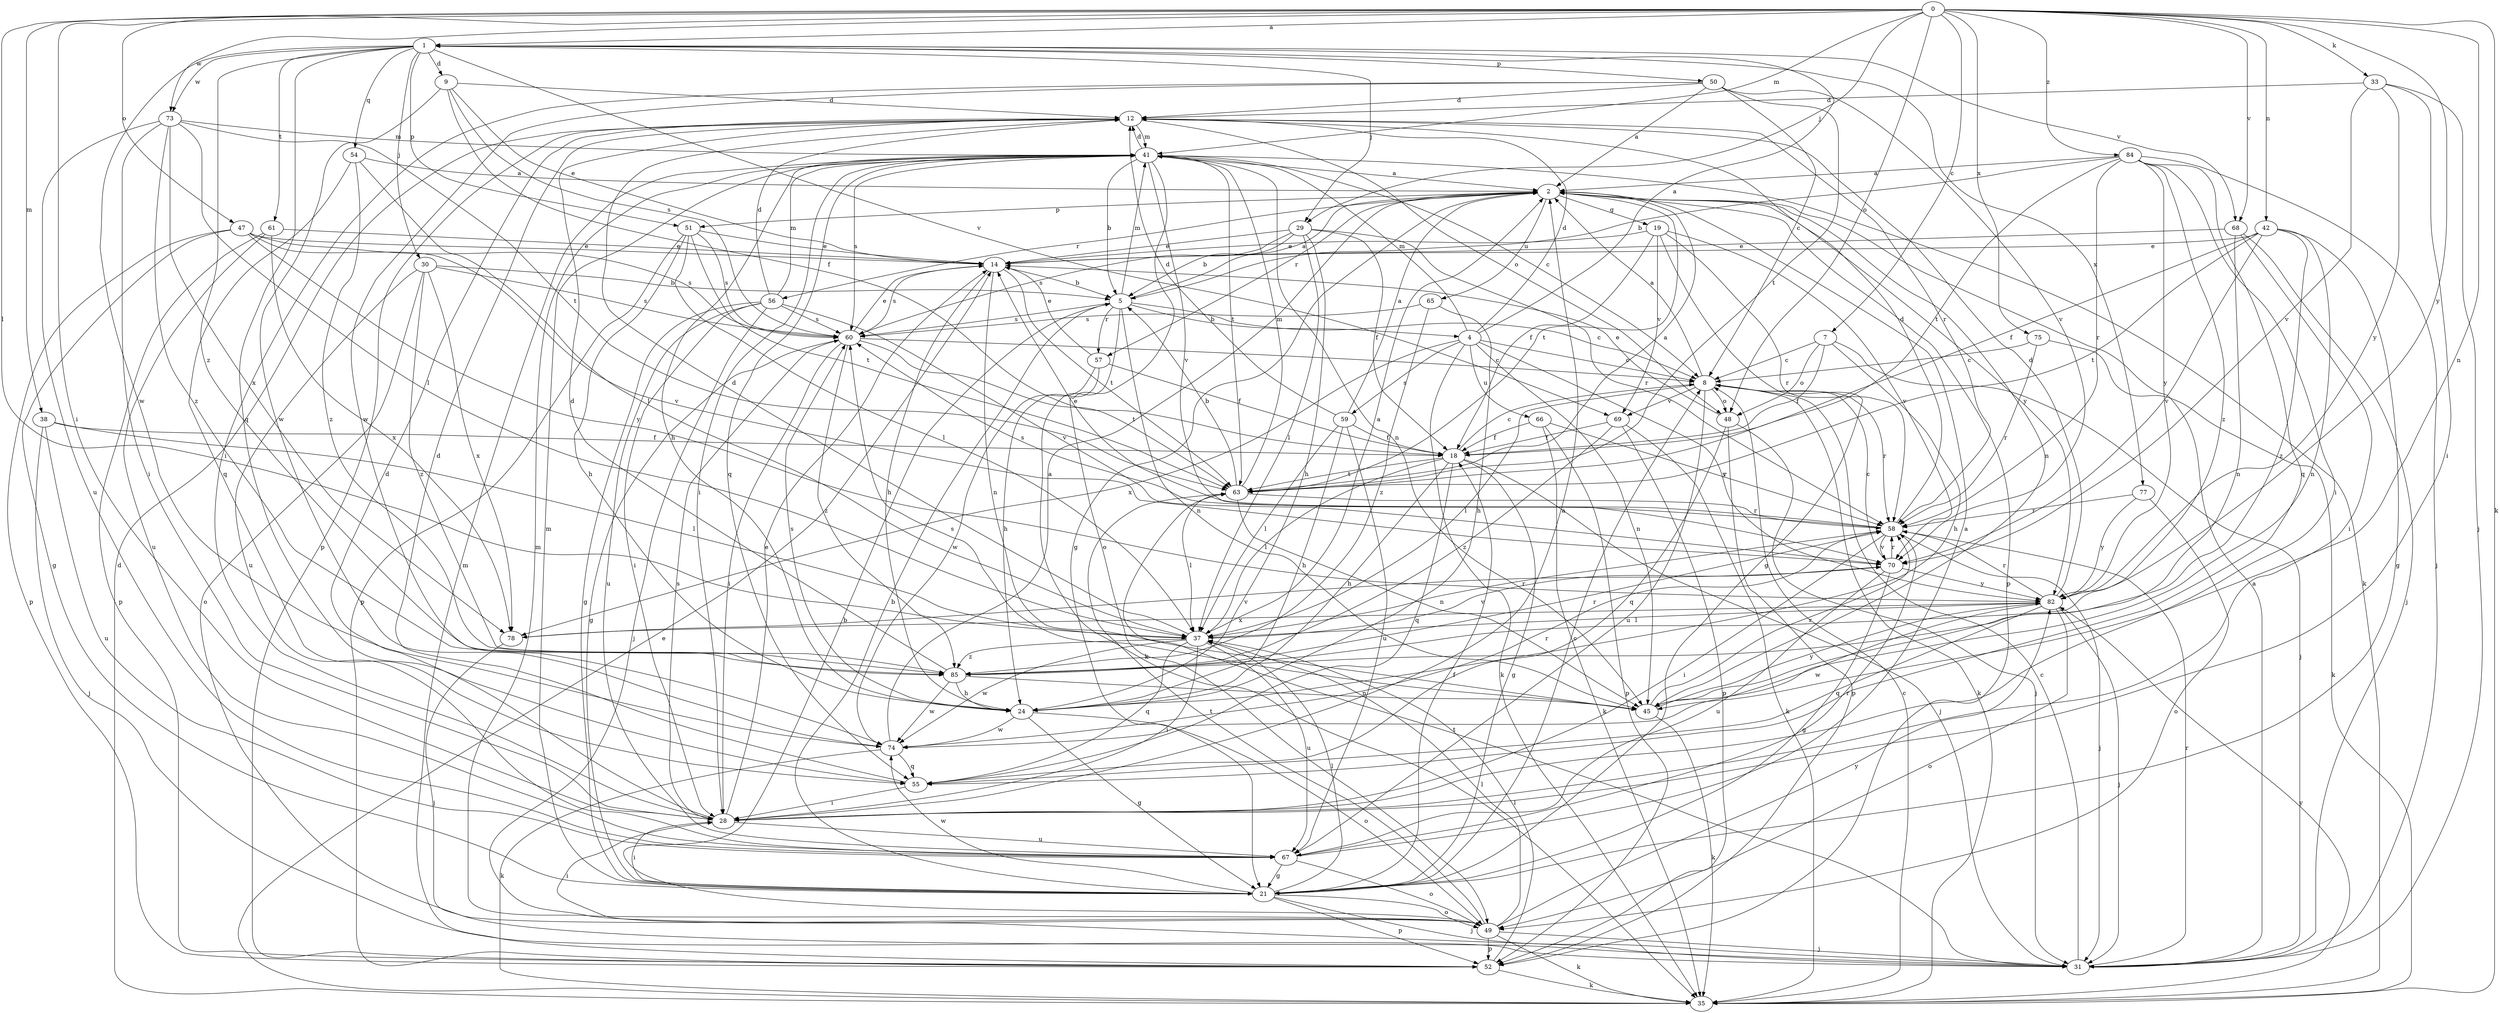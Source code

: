 strict digraph  {
0;
1;
2;
4;
5;
7;
8;
9;
12;
14;
18;
19;
21;
24;
28;
29;
30;
31;
33;
35;
37;
38;
41;
42;
45;
47;
48;
49;
50;
51;
52;
54;
55;
56;
57;
58;
59;
60;
61;
63;
65;
66;
67;
68;
69;
70;
73;
74;
75;
77;
78;
82;
84;
85;
0 -> 1  [label=a];
0 -> 7  [label=c];
0 -> 28  [label=i];
0 -> 29  [label=j];
0 -> 33  [label=k];
0 -> 35  [label=k];
0 -> 37  [label=l];
0 -> 38  [label=m];
0 -> 41  [label=m];
0 -> 42  [label=n];
0 -> 45  [label=n];
0 -> 47  [label=o];
0 -> 48  [label=o];
0 -> 68  [label=v];
0 -> 73  [label=w];
0 -> 75  [label=x];
0 -> 82  [label=y];
0 -> 84  [label=z];
1 -> 9  [label=d];
1 -> 29  [label=j];
1 -> 30  [label=j];
1 -> 50  [label=p];
1 -> 51  [label=p];
1 -> 54  [label=q];
1 -> 55  [label=q];
1 -> 61  [label=t];
1 -> 68  [label=v];
1 -> 69  [label=v];
1 -> 73  [label=w];
1 -> 74  [label=w];
1 -> 77  [label=x];
1 -> 85  [label=z];
2 -> 19  [label=g];
2 -> 21  [label=g];
2 -> 45  [label=n];
2 -> 51  [label=p];
2 -> 52  [label=p];
2 -> 56  [label=r];
2 -> 57  [label=r];
2 -> 63  [label=t];
2 -> 65  [label=u];
2 -> 82  [label=y];
4 -> 1  [label=a];
4 -> 8  [label=c];
4 -> 12  [label=d];
4 -> 35  [label=k];
4 -> 41  [label=m];
4 -> 45  [label=n];
4 -> 59  [label=s];
4 -> 66  [label=u];
4 -> 78  [label=x];
4 -> 82  [label=y];
5 -> 2  [label=a];
5 -> 4  [label=b];
5 -> 8  [label=c];
5 -> 35  [label=k];
5 -> 41  [label=m];
5 -> 45  [label=n];
5 -> 57  [label=r];
5 -> 60  [label=s];
7 -> 8  [label=c];
7 -> 18  [label=f];
7 -> 24  [label=h];
7 -> 31  [label=j];
7 -> 48  [label=o];
8 -> 2  [label=a];
8 -> 35  [label=k];
8 -> 37  [label=l];
8 -> 48  [label=o];
8 -> 58  [label=r];
8 -> 67  [label=u];
8 -> 69  [label=v];
9 -> 12  [label=d];
9 -> 14  [label=e];
9 -> 18  [label=f];
9 -> 60  [label=s];
9 -> 74  [label=w];
12 -> 41  [label=m];
12 -> 48  [label=o];
12 -> 52  [label=p];
12 -> 58  [label=r];
14 -> 5  [label=b];
14 -> 24  [label=h];
14 -> 45  [label=n];
14 -> 60  [label=s];
14 -> 63  [label=t];
18 -> 8  [label=c];
18 -> 21  [label=g];
18 -> 24  [label=h];
18 -> 31  [label=j];
18 -> 37  [label=l];
18 -> 55  [label=q];
18 -> 63  [label=t];
19 -> 14  [label=e];
19 -> 18  [label=f];
19 -> 21  [label=g];
19 -> 58  [label=r];
19 -> 69  [label=v];
19 -> 70  [label=v];
21 -> 5  [label=b];
21 -> 8  [label=c];
21 -> 18  [label=f];
21 -> 28  [label=i];
21 -> 31  [label=j];
21 -> 37  [label=l];
21 -> 41  [label=m];
21 -> 49  [label=o];
21 -> 52  [label=p];
21 -> 74  [label=w];
24 -> 21  [label=g];
24 -> 49  [label=o];
24 -> 60  [label=s];
24 -> 74  [label=w];
28 -> 2  [label=a];
28 -> 12  [label=d];
28 -> 14  [label=e];
28 -> 60  [label=s];
28 -> 67  [label=u];
29 -> 5  [label=b];
29 -> 14  [label=e];
29 -> 18  [label=f];
29 -> 24  [label=h];
29 -> 37  [label=l];
29 -> 58  [label=r];
29 -> 60  [label=s];
30 -> 5  [label=b];
30 -> 49  [label=o];
30 -> 60  [label=s];
30 -> 67  [label=u];
30 -> 78  [label=x];
30 -> 85  [label=z];
31 -> 2  [label=a];
31 -> 8  [label=c];
31 -> 58  [label=r];
31 -> 63  [label=t];
33 -> 12  [label=d];
33 -> 28  [label=i];
33 -> 31  [label=j];
33 -> 70  [label=v];
33 -> 82  [label=y];
35 -> 8  [label=c];
35 -> 12  [label=d];
35 -> 14  [label=e];
35 -> 82  [label=y];
37 -> 2  [label=a];
37 -> 12  [label=d];
37 -> 28  [label=i];
37 -> 55  [label=q];
37 -> 58  [label=r];
37 -> 67  [label=u];
37 -> 70  [label=v];
37 -> 74  [label=w];
37 -> 85  [label=z];
38 -> 18  [label=f];
38 -> 31  [label=j];
38 -> 37  [label=l];
38 -> 67  [label=u];
41 -> 2  [label=a];
41 -> 5  [label=b];
41 -> 8  [label=c];
41 -> 12  [label=d];
41 -> 24  [label=h];
41 -> 28  [label=i];
41 -> 35  [label=k];
41 -> 45  [label=n];
41 -> 49  [label=o];
41 -> 55  [label=q];
41 -> 60  [label=s];
41 -> 63  [label=t];
41 -> 70  [label=v];
42 -> 14  [label=e];
42 -> 18  [label=f];
42 -> 21  [label=g];
42 -> 45  [label=n];
42 -> 63  [label=t];
42 -> 70  [label=v];
42 -> 85  [label=z];
45 -> 35  [label=k];
45 -> 58  [label=r];
45 -> 60  [label=s];
45 -> 82  [label=y];
47 -> 14  [label=e];
47 -> 21  [label=g];
47 -> 52  [label=p];
47 -> 60  [label=s];
47 -> 70  [label=v];
47 -> 82  [label=y];
48 -> 14  [label=e];
48 -> 31  [label=j];
48 -> 52  [label=p];
48 -> 55  [label=q];
49 -> 5  [label=b];
49 -> 28  [label=i];
49 -> 31  [label=j];
49 -> 35  [label=k];
49 -> 37  [label=l];
49 -> 41  [label=m];
49 -> 52  [label=p];
49 -> 63  [label=t];
49 -> 82  [label=y];
50 -> 2  [label=a];
50 -> 8  [label=c];
50 -> 12  [label=d];
50 -> 28  [label=i];
50 -> 63  [label=t];
50 -> 70  [label=v];
50 -> 74  [label=w];
51 -> 14  [label=e];
51 -> 24  [label=h];
51 -> 37  [label=l];
51 -> 52  [label=p];
51 -> 60  [label=s];
51 -> 63  [label=t];
52 -> 35  [label=k];
52 -> 37  [label=l];
52 -> 41  [label=m];
54 -> 2  [label=a];
54 -> 37  [label=l];
54 -> 55  [label=q];
54 -> 85  [label=z];
55 -> 12  [label=d];
55 -> 28  [label=i];
56 -> 12  [label=d];
56 -> 21  [label=g];
56 -> 28  [label=i];
56 -> 31  [label=j];
56 -> 41  [label=m];
56 -> 60  [label=s];
56 -> 67  [label=u];
56 -> 70  [label=v];
57 -> 14  [label=e];
57 -> 18  [label=f];
57 -> 24  [label=h];
57 -> 74  [label=w];
58 -> 12  [label=d];
58 -> 14  [label=e];
58 -> 28  [label=i];
58 -> 31  [label=j];
58 -> 60  [label=s];
58 -> 70  [label=v];
59 -> 2  [label=a];
59 -> 12  [label=d];
59 -> 18  [label=f];
59 -> 24  [label=h];
59 -> 37  [label=l];
59 -> 67  [label=u];
60 -> 8  [label=c];
60 -> 14  [label=e];
60 -> 21  [label=g];
60 -> 28  [label=i];
60 -> 63  [label=t];
60 -> 85  [label=z];
61 -> 14  [label=e];
61 -> 52  [label=p];
61 -> 67  [label=u];
61 -> 78  [label=x];
63 -> 2  [label=a];
63 -> 5  [label=b];
63 -> 37  [label=l];
63 -> 41  [label=m];
63 -> 45  [label=n];
63 -> 58  [label=r];
65 -> 24  [label=h];
65 -> 60  [label=s];
65 -> 85  [label=z];
66 -> 18  [label=f];
66 -> 35  [label=k];
66 -> 52  [label=p];
66 -> 58  [label=r];
67 -> 2  [label=a];
67 -> 21  [label=g];
67 -> 49  [label=o];
67 -> 58  [label=r];
68 -> 14  [label=e];
68 -> 28  [label=i];
68 -> 31  [label=j];
68 -> 45  [label=n];
69 -> 18  [label=f];
69 -> 35  [label=k];
69 -> 52  [label=p];
69 -> 85  [label=z];
70 -> 8  [label=c];
70 -> 21  [label=g];
70 -> 58  [label=r];
70 -> 67  [label=u];
70 -> 82  [label=y];
73 -> 28  [label=i];
73 -> 37  [label=l];
73 -> 41  [label=m];
73 -> 63  [label=t];
73 -> 67  [label=u];
73 -> 78  [label=x];
73 -> 85  [label=z];
74 -> 2  [label=a];
74 -> 35  [label=k];
74 -> 55  [label=q];
74 -> 58  [label=r];
75 -> 8  [label=c];
75 -> 35  [label=k];
75 -> 58  [label=r];
77 -> 49  [label=o];
77 -> 58  [label=r];
77 -> 82  [label=y];
78 -> 31  [label=j];
78 -> 70  [label=v];
82 -> 12  [label=d];
82 -> 31  [label=j];
82 -> 37  [label=l];
82 -> 49  [label=o];
82 -> 55  [label=q];
82 -> 58  [label=r];
82 -> 74  [label=w];
82 -> 78  [label=x];
84 -> 2  [label=a];
84 -> 5  [label=b];
84 -> 28  [label=i];
84 -> 31  [label=j];
84 -> 55  [label=q];
84 -> 58  [label=r];
84 -> 63  [label=t];
84 -> 82  [label=y];
84 -> 85  [label=z];
85 -> 12  [label=d];
85 -> 24  [label=h];
85 -> 45  [label=n];
85 -> 58  [label=r];
85 -> 74  [label=w];
}
